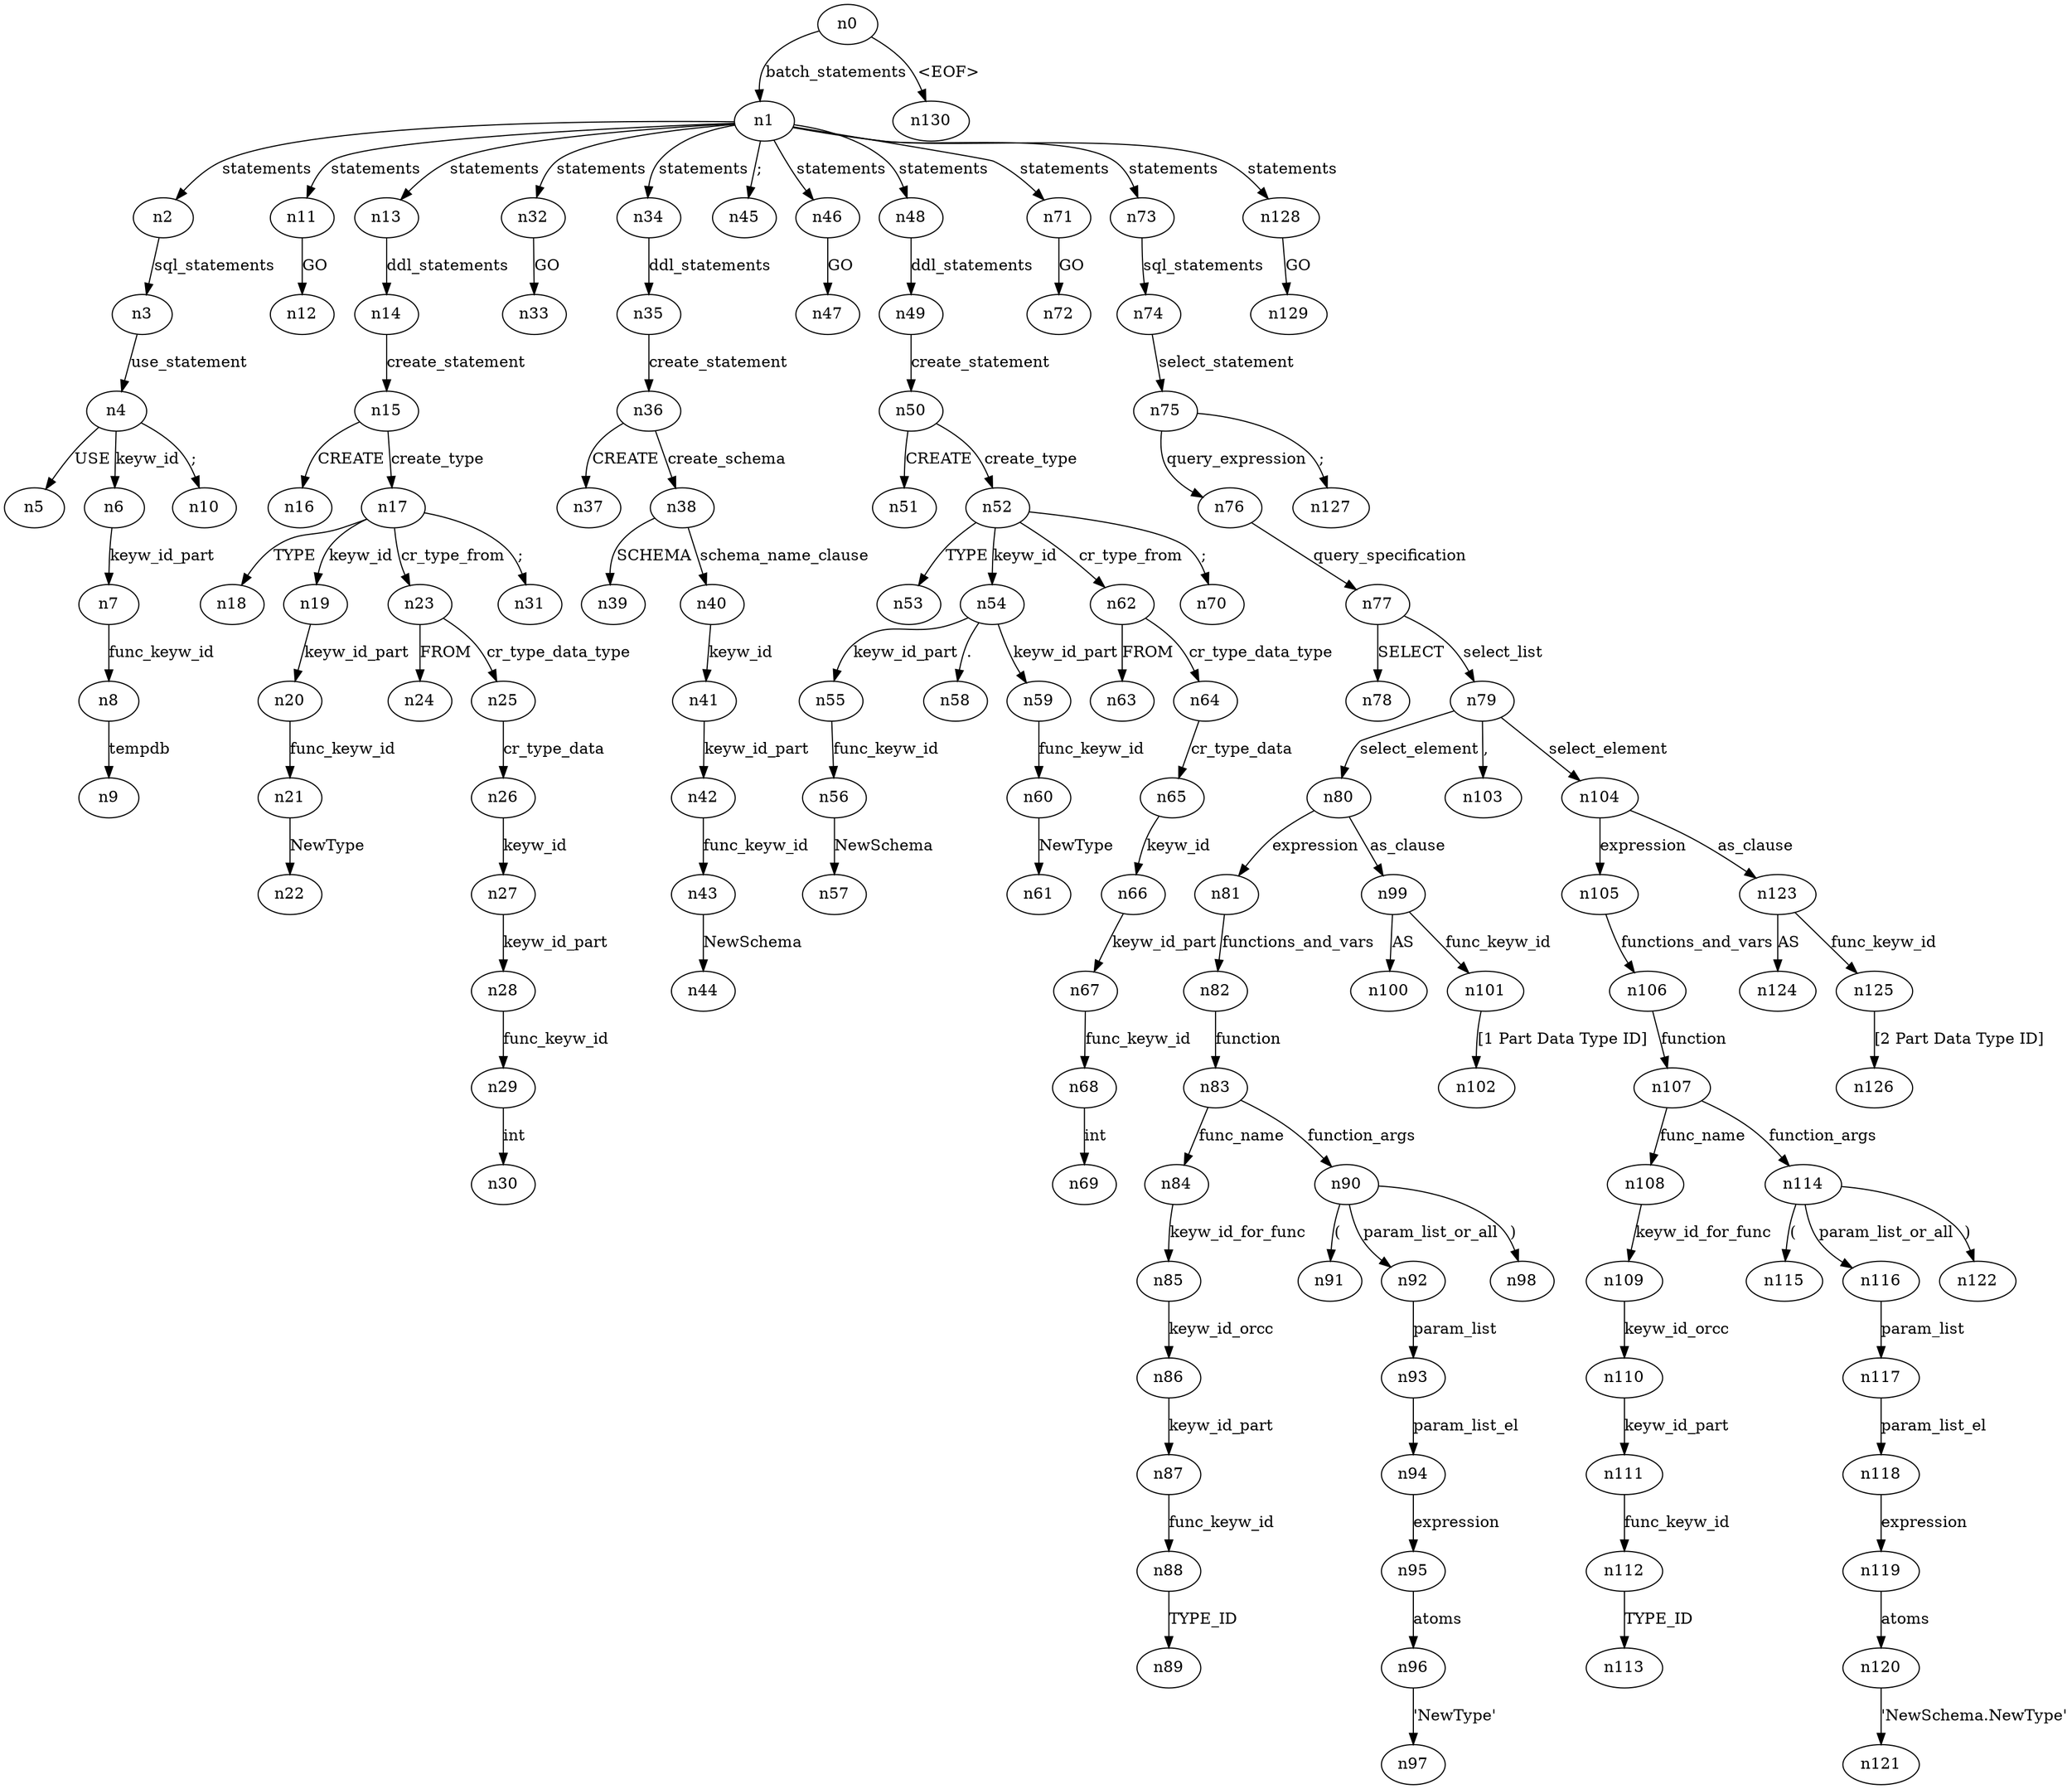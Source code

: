 digraph ParseTree {
  n0 -> n1 [label="batch_statements"];
  n1 -> n2 [label="statements"];
  n2 -> n3 [label="sql_statements"];
  n3 -> n4 [label="use_statement"];
  n4 -> n5 [label="USE"];
  n4 -> n6 [label="keyw_id"];
  n6 -> n7 [label="keyw_id_part"];
  n7 -> n8 [label="func_keyw_id"];
  n8 -> n9 [label="tempdb"];
  n4 -> n10 [label=";"];
  n1 -> n11 [label="statements"];
  n11 -> n12 [label="GO"];
  n1 -> n13 [label="statements"];
  n13 -> n14 [label="ddl_statements"];
  n14 -> n15 [label="create_statement"];
  n15 -> n16 [label="CREATE"];
  n15 -> n17 [label="create_type"];
  n17 -> n18 [label="TYPE"];
  n17 -> n19 [label="keyw_id"];
  n19 -> n20 [label="keyw_id_part"];
  n20 -> n21 [label="func_keyw_id"];
  n21 -> n22 [label="NewType"];
  n17 -> n23 [label="cr_type_from"];
  n23 -> n24 [label="FROM"];
  n23 -> n25 [label="cr_type_data_type"];
  n25 -> n26 [label="cr_type_data"];
  n26 -> n27 [label="keyw_id"];
  n27 -> n28 [label="keyw_id_part"];
  n28 -> n29 [label="func_keyw_id"];
  n29 -> n30 [label="int"];
  n17 -> n31 [label=";"];
  n1 -> n32 [label="statements"];
  n32 -> n33 [label="GO"];
  n1 -> n34 [label="statements"];
  n34 -> n35 [label="ddl_statements"];
  n35 -> n36 [label="create_statement"];
  n36 -> n37 [label="CREATE"];
  n36 -> n38 [label="create_schema"];
  n38 -> n39 [label="SCHEMA"];
  n38 -> n40 [label="schema_name_clause"];
  n40 -> n41 [label="keyw_id"];
  n41 -> n42 [label="keyw_id_part"];
  n42 -> n43 [label="func_keyw_id"];
  n43 -> n44 [label="NewSchema"];
  n1 -> n45 [label=";"];
  n1 -> n46 [label="statements"];
  n46 -> n47 [label="GO"];
  n1 -> n48 [label="statements"];
  n48 -> n49 [label="ddl_statements"];
  n49 -> n50 [label="create_statement"];
  n50 -> n51 [label="CREATE"];
  n50 -> n52 [label="create_type"];
  n52 -> n53 [label="TYPE"];
  n52 -> n54 [label="keyw_id"];
  n54 -> n55 [label="keyw_id_part"];
  n55 -> n56 [label="func_keyw_id"];
  n56 -> n57 [label="NewSchema"];
  n54 -> n58 [label="."];
  n54 -> n59 [label="keyw_id_part"];
  n59 -> n60 [label="func_keyw_id"];
  n60 -> n61 [label="NewType"];
  n52 -> n62 [label="cr_type_from"];
  n62 -> n63 [label="FROM"];
  n62 -> n64 [label="cr_type_data_type"];
  n64 -> n65 [label="cr_type_data"];
  n65 -> n66 [label="keyw_id"];
  n66 -> n67 [label="keyw_id_part"];
  n67 -> n68 [label="func_keyw_id"];
  n68 -> n69 [label="int"];
  n52 -> n70 [label=";"];
  n1 -> n71 [label="statements"];
  n71 -> n72 [label="GO"];
  n1 -> n73 [label="statements"];
  n73 -> n74 [label="sql_statements"];
  n74 -> n75 [label="select_statement"];
  n75 -> n76 [label="query_expression"];
  n76 -> n77 [label="query_specification"];
  n77 -> n78 [label="SELECT"];
  n77 -> n79 [label="select_list"];
  n79 -> n80 [label="select_element"];
  n80 -> n81 [label="expression"];
  n81 -> n82 [label="functions_and_vars"];
  n82 -> n83 [label="function"];
  n83 -> n84 [label="func_name"];
  n84 -> n85 [label="keyw_id_for_func"];
  n85 -> n86 [label="keyw_id_orcc"];
  n86 -> n87 [label="keyw_id_part"];
  n87 -> n88 [label="func_keyw_id"];
  n88 -> n89 [label="TYPE_ID"];
  n83 -> n90 [label="function_args"];
  n90 -> n91 [label="("];
  n90 -> n92 [label="param_list_or_all"];
  n92 -> n93 [label="param_list"];
  n93 -> n94 [label="param_list_el"];
  n94 -> n95 [label="expression"];
  n95 -> n96 [label="atoms"];
  n96 -> n97 [label="'NewType'"];
  n90 -> n98 [label=")"];
  n80 -> n99 [label="as_clause"];
  n99 -> n100 [label="AS"];
  n99 -> n101 [label="func_keyw_id"];
  n101 -> n102 [label="[1 Part Data Type ID]"];
  n79 -> n103 [label=","];
  n79 -> n104 [label="select_element"];
  n104 -> n105 [label="expression"];
  n105 -> n106 [label="functions_and_vars"];
  n106 -> n107 [label="function"];
  n107 -> n108 [label="func_name"];
  n108 -> n109 [label="keyw_id_for_func"];
  n109 -> n110 [label="keyw_id_orcc"];
  n110 -> n111 [label="keyw_id_part"];
  n111 -> n112 [label="func_keyw_id"];
  n112 -> n113 [label="TYPE_ID"];
  n107 -> n114 [label="function_args"];
  n114 -> n115 [label="("];
  n114 -> n116 [label="param_list_or_all"];
  n116 -> n117 [label="param_list"];
  n117 -> n118 [label="param_list_el"];
  n118 -> n119 [label="expression"];
  n119 -> n120 [label="atoms"];
  n120 -> n121 [label="'NewSchema.NewType'"];
  n114 -> n122 [label=")"];
  n104 -> n123 [label="as_clause"];
  n123 -> n124 [label="AS"];
  n123 -> n125 [label="func_keyw_id"];
  n125 -> n126 [label="[2 Part Data Type ID]"];
  n75 -> n127 [label=";"];
  n1 -> n128 [label="statements"];
  n128 -> n129 [label="GO"];
  n0 -> n130 [label="<EOF>"];
}